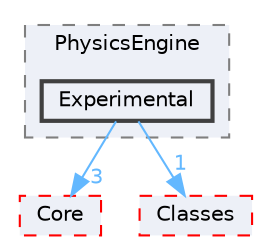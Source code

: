 digraph "Experimental"
{
 // INTERACTIVE_SVG=YES
 // LATEX_PDF_SIZE
  bgcolor="transparent";
  edge [fontname=Helvetica,fontsize=10,labelfontname=Helvetica,labelfontsize=10];
  node [fontname=Helvetica,fontsize=10,shape=box,height=0.2,width=0.4];
  compound=true
  subgraph clusterdir_e56e9ff89d64b451d31b23748707a90d {
    graph [ bgcolor="#edf0f7", pencolor="grey50", label="PhysicsEngine", fontname=Helvetica,fontsize=10 style="filled,dashed", URL="dir_e56e9ff89d64b451d31b23748707a90d.html",tooltip=""]
  dir_153762088661b5870b756d88b76d361e [label="Experimental", fillcolor="#edf0f7", color="grey25", style="filled,bold", URL="dir_153762088661b5870b756d88b76d361e.html",tooltip=""];
  }
  dir_0e6cddcc9caa1238c7f3774224afaa45 [label="Core", fillcolor="#edf0f7", color="red", style="filled,dashed", URL="dir_0e6cddcc9caa1238c7f3774224afaa45.html",tooltip=""];
  dir_0ed647eebe6ffcaa496d3842b7cec6ce [label="Classes", fillcolor="#edf0f7", color="red", style="filled,dashed", URL="dir_0ed647eebe6ffcaa496d3842b7cec6ce.html",tooltip=""];
  dir_153762088661b5870b756d88b76d361e->dir_0e6cddcc9caa1238c7f3774224afaa45 [headlabel="3", labeldistance=1.5 headhref="dir_000382_000266.html" href="dir_000382_000266.html" color="steelblue1" fontcolor="steelblue1"];
  dir_153762088661b5870b756d88b76d361e->dir_0ed647eebe6ffcaa496d3842b7cec6ce [headlabel="1", labeldistance=1.5 headhref="dir_000382_000193.html" href="dir_000382_000193.html" color="steelblue1" fontcolor="steelblue1"];
}
